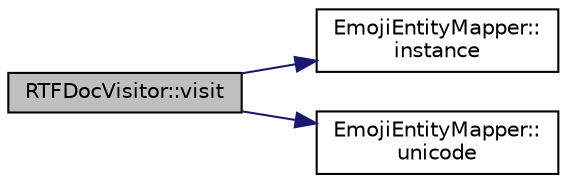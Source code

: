 digraph "RTFDocVisitor::visit"
{
 // LATEX_PDF_SIZE
  edge [fontname="Helvetica",fontsize="10",labelfontname="Helvetica",labelfontsize="10"];
  node [fontname="Helvetica",fontsize="10",shape=record];
  rankdir="LR";
  Node1 [label="RTFDocVisitor::visit",height=0.2,width=0.4,color="black", fillcolor="grey75", style="filled", fontcolor="black",tooltip=" "];
  Node1 -> Node2 [color="midnightblue",fontsize="10",style="solid"];
  Node2 [label="EmojiEntityMapper::\linstance",height=0.2,width=0.4,color="black", fillcolor="white", style="filled",URL="$classEmojiEntityMapper.html#afbf245f030b4c8bd5b6e4b5fa460804f",tooltip=" "];
  Node1 -> Node3 [color="midnightblue",fontsize="10",style="solid"];
  Node3 [label="EmojiEntityMapper::\lunicode",height=0.2,width=0.4,color="black", fillcolor="white", style="filled",URL="$classEmojiEntityMapper.html#a1b6d7e3d1f82adf44c46fdd82d11b2f8",tooltip="Access routine to the unicode sequence for the Emoji entity."];
}
